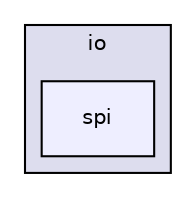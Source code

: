 digraph "D:/Pool/eclipse-workspace_aarch64/newspace/raspiOS/include/io/spi" {
  compound=true
  node [ fontsize="10", fontname="Helvetica"];
  edge [ labelfontsize="10", labelfontname="Helvetica"];
  subgraph clusterdir_a00b633439466cbb1729245c7f66f564 {
    graph [ bgcolor="#ddddee", pencolor="black", label="io" fontname="Helvetica", fontsize="10", URL="dir_a00b633439466cbb1729245c7f66f564.html"]
  dir_c711dc45fa39eeec5b9b50c6f60a1138 [shape=box, label="spi", style="filled", fillcolor="#eeeeff", pencolor="black", URL="dir_c711dc45fa39eeec5b9b50c6f60a1138.html"];
  }
}
